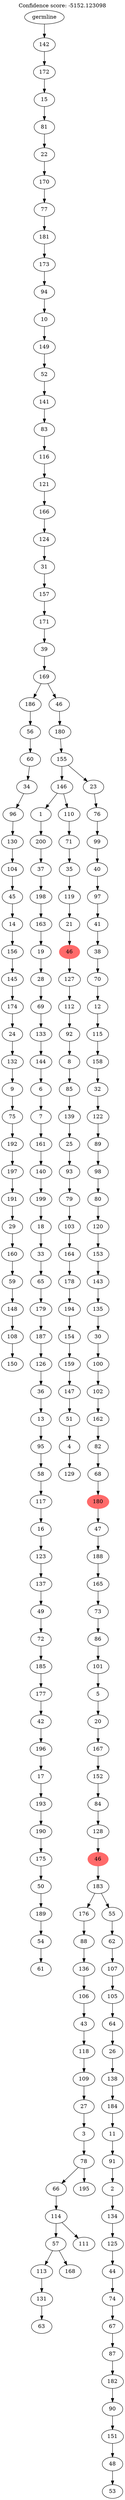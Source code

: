 digraph g {
	"202" -> "203";
	"203" [label="150"];
	"201" -> "202";
	"202" [label="108"];
	"200" -> "201";
	"201" [label="148"];
	"199" -> "200";
	"200" [label="59"];
	"198" -> "199";
	"199" [label="160"];
	"197" -> "198";
	"198" [label="29"];
	"196" -> "197";
	"197" [label="191"];
	"195" -> "196";
	"196" [label="197"];
	"194" -> "195";
	"195" [label="192"];
	"193" -> "194";
	"194" [label="75"];
	"192" -> "193";
	"193" [label="9"];
	"191" -> "192";
	"192" [label="132"];
	"190" -> "191";
	"191" [label="24"];
	"189" -> "190";
	"190" [label="174"];
	"188" -> "189";
	"189" [label="145"];
	"187" -> "188";
	"188" [label="156"];
	"186" -> "187";
	"187" [label="14"];
	"185" -> "186";
	"186" [label="45"];
	"184" -> "185";
	"185" [label="104"];
	"183" -> "184";
	"184" [label="130"];
	"182" -> "183";
	"183" [label="96"];
	"181" -> "182";
	"182" [label="34"];
	"180" -> "181";
	"181" [label="60"];
	"179" -> "180";
	"180" [label="56"];
	"177" -> "178";
	"178" [label="61"];
	"176" -> "177";
	"177" [label="54"];
	"175" -> "176";
	"176" [label="189"];
	"174" -> "175";
	"175" [label="50"];
	"173" -> "174";
	"174" [label="175"];
	"172" -> "173";
	"173" [label="190"];
	"171" -> "172";
	"172" [label="193"];
	"170" -> "171";
	"171" [label="17"];
	"169" -> "170";
	"170" [label="196"];
	"168" -> "169";
	"169" [label="42"];
	"167" -> "168";
	"168" [label="177"];
	"166" -> "167";
	"167" [label="185"];
	"165" -> "166";
	"166" [label="72"];
	"164" -> "165";
	"165" [label="49"];
	"163" -> "164";
	"164" [label="137"];
	"162" -> "163";
	"163" [label="123"];
	"161" -> "162";
	"162" [label="16"];
	"160" -> "161";
	"161" [label="117"];
	"159" -> "160";
	"160" [label="58"];
	"158" -> "159";
	"159" [label="95"];
	"157" -> "158";
	"158" [label="13"];
	"156" -> "157";
	"157" [label="36"];
	"155" -> "156";
	"156" [label="126"];
	"154" -> "155";
	"155" [label="187"];
	"153" -> "154";
	"154" [label="179"];
	"152" -> "153";
	"153" [label="65"];
	"151" -> "152";
	"152" [label="33"];
	"150" -> "151";
	"151" [label="18"];
	"149" -> "150";
	"150" [label="199"];
	"148" -> "149";
	"149" [label="140"];
	"147" -> "148";
	"148" [label="161"];
	"146" -> "147";
	"147" [label="7"];
	"145" -> "146";
	"146" [label="6"];
	"144" -> "145";
	"145" [label="144"];
	"143" -> "144";
	"144" [label="133"];
	"142" -> "143";
	"143" [label="69"];
	"141" -> "142";
	"142" [label="28"];
	"140" -> "141";
	"141" [label="19"];
	"139" -> "140";
	"140" [label="163"];
	"138" -> "139";
	"139" [label="198"];
	"137" -> "138";
	"138" [label="37"];
	"136" -> "137";
	"137" [label="200"];
	"134" -> "135";
	"135" [label="129"];
	"133" -> "134";
	"134" [label="4"];
	"132" -> "133";
	"133" [label="51"];
	"131" -> "132";
	"132" [label="147"];
	"130" -> "131";
	"131" [label="159"];
	"129" -> "130";
	"130" [label="154"];
	"128" -> "129";
	"129" [label="194"];
	"127" -> "128";
	"128" [label="178"];
	"126" -> "127";
	"127" [label="164"];
	"125" -> "126";
	"126" [label="103"];
	"124" -> "125";
	"125" [label="79"];
	"123" -> "124";
	"124" [label="93"];
	"122" -> "123";
	"123" [label="25"];
	"121" -> "122";
	"122" [label="139"];
	"120" -> "121";
	"121" [label="85"];
	"119" -> "120";
	"120" [label="8"];
	"118" -> "119";
	"119" [label="92"];
	"117" -> "118";
	"118" [label="112"];
	"116" -> "117";
	"117" [label="127"];
	"115" -> "116";
	"116" [color=indianred1, style=filled, label="46"];
	"114" -> "115";
	"115" [label="21"];
	"113" -> "114";
	"114" [label="119"];
	"112" -> "113";
	"113" [label="35"];
	"111" -> "112";
	"112" [label="71"];
	"110" -> "111";
	"111" [label="110"];
	"110" -> "136";
	"136" [label="1"];
	"105" -> "106";
	"106" [label="63"];
	"104" -> "105";
	"105" [label="131"];
	"103" -> "104";
	"104" [label="113"];
	"103" -> "107";
	"107" [label="168"];
	"102" -> "103";
	"103" [label="57"];
	"102" -> "108";
	"108" [label="111"];
	"101" -> "102";
	"102" [label="114"];
	"100" -> "101";
	"101" [label="66"];
	"100" -> "109";
	"109" [label="195"];
	"99" -> "100";
	"100" [label="78"];
	"98" -> "99";
	"99" [label="3"];
	"97" -> "98";
	"98" [label="27"];
	"96" -> "97";
	"97" [label="109"];
	"95" -> "96";
	"96" [label="118"];
	"94" -> "95";
	"95" [label="43"];
	"93" -> "94";
	"94" [label="106"];
	"92" -> "93";
	"93" [label="136"];
	"91" -> "92";
	"92" [label="88"];
	"89" -> "90";
	"90" [label="53"];
	"88" -> "89";
	"89" [label="48"];
	"87" -> "88";
	"88" [label="151"];
	"86" -> "87";
	"87" [label="90"];
	"85" -> "86";
	"86" [label="182"];
	"84" -> "85";
	"85" [label="87"];
	"83" -> "84";
	"84" [label="67"];
	"82" -> "83";
	"83" [label="74"];
	"81" -> "82";
	"82" [label="44"];
	"80" -> "81";
	"81" [label="125"];
	"79" -> "80";
	"80" [label="134"];
	"78" -> "79";
	"79" [label="2"];
	"77" -> "78";
	"78" [label="91"];
	"76" -> "77";
	"77" [label="11"];
	"75" -> "76";
	"76" [label="184"];
	"74" -> "75";
	"75" [label="138"];
	"73" -> "74";
	"74" [label="26"];
	"72" -> "73";
	"73" [label="64"];
	"71" -> "72";
	"72" [label="105"];
	"70" -> "71";
	"71" [label="107"];
	"69" -> "70";
	"70" [label="62"];
	"68" -> "69";
	"69" [label="55"];
	"68" -> "91";
	"91" [label="176"];
	"67" -> "68";
	"68" [label="183"];
	"66" -> "67";
	"67" [color=indianred1, style=filled, label="46"];
	"65" -> "66";
	"66" [label="128"];
	"64" -> "65";
	"65" [label="84"];
	"63" -> "64";
	"64" [label="152"];
	"62" -> "63";
	"63" [label="167"];
	"61" -> "62";
	"62" [label="20"];
	"60" -> "61";
	"61" [label="5"];
	"59" -> "60";
	"60" [label="101"];
	"58" -> "59";
	"59" [label="86"];
	"57" -> "58";
	"58" [label="73"];
	"56" -> "57";
	"57" [label="165"];
	"55" -> "56";
	"56" [label="188"];
	"54" -> "55";
	"55" [label="47"];
	"53" -> "54";
	"54" [color=indianred1, style=filled, label="180"];
	"52" -> "53";
	"53" [label="68"];
	"51" -> "52";
	"52" [label="82"];
	"50" -> "51";
	"51" [label="162"];
	"49" -> "50";
	"50" [label="102"];
	"48" -> "49";
	"49" [label="100"];
	"47" -> "48";
	"48" [label="30"];
	"46" -> "47";
	"47" [label="135"];
	"45" -> "46";
	"46" [label="143"];
	"44" -> "45";
	"45" [label="153"];
	"43" -> "44";
	"44" [label="120"];
	"42" -> "43";
	"43" [label="80"];
	"41" -> "42";
	"42" [label="98"];
	"40" -> "41";
	"41" [label="89"];
	"39" -> "40";
	"40" [label="122"];
	"38" -> "39";
	"39" [label="32"];
	"37" -> "38";
	"38" [label="158"];
	"36" -> "37";
	"37" [label="115"];
	"35" -> "36";
	"36" [label="12"];
	"34" -> "35";
	"35" [label="70"];
	"33" -> "34";
	"34" [label="38"];
	"32" -> "33";
	"33" [label="41"];
	"31" -> "32";
	"32" [label="97"];
	"30" -> "31";
	"31" [label="40"];
	"29" -> "30";
	"30" [label="99"];
	"28" -> "29";
	"29" [label="76"];
	"27" -> "28";
	"28" [label="23"];
	"27" -> "110";
	"110" [label="146"];
	"26" -> "27";
	"27" [label="155"];
	"25" -> "26";
	"26" [label="180"];
	"24" -> "25";
	"25" [label="46"];
	"24" -> "179";
	"179" [label="186"];
	"23" -> "24";
	"24" [label="169"];
	"22" -> "23";
	"23" [label="39"];
	"21" -> "22";
	"22" [label="171"];
	"20" -> "21";
	"21" [label="157"];
	"19" -> "20";
	"20" [label="31"];
	"18" -> "19";
	"19" [label="124"];
	"17" -> "18";
	"18" [label="166"];
	"16" -> "17";
	"17" [label="121"];
	"15" -> "16";
	"16" [label="116"];
	"14" -> "15";
	"15" [label="83"];
	"13" -> "14";
	"14" [label="141"];
	"12" -> "13";
	"13" [label="52"];
	"11" -> "12";
	"12" [label="149"];
	"10" -> "11";
	"11" [label="10"];
	"9" -> "10";
	"10" [label="94"];
	"8" -> "9";
	"9" [label="173"];
	"7" -> "8";
	"8" [label="181"];
	"6" -> "7";
	"7" [label="77"];
	"5" -> "6";
	"6" [label="170"];
	"4" -> "5";
	"5" [label="22"];
	"3" -> "4";
	"4" [label="81"];
	"2" -> "3";
	"3" [label="15"];
	"1" -> "2";
	"2" [label="172"];
	"0" -> "1";
	"1" [label="142"];
	"0" [label="germline"];
	labelloc="t";
	label="Confidence score: -5152.123098";
}
